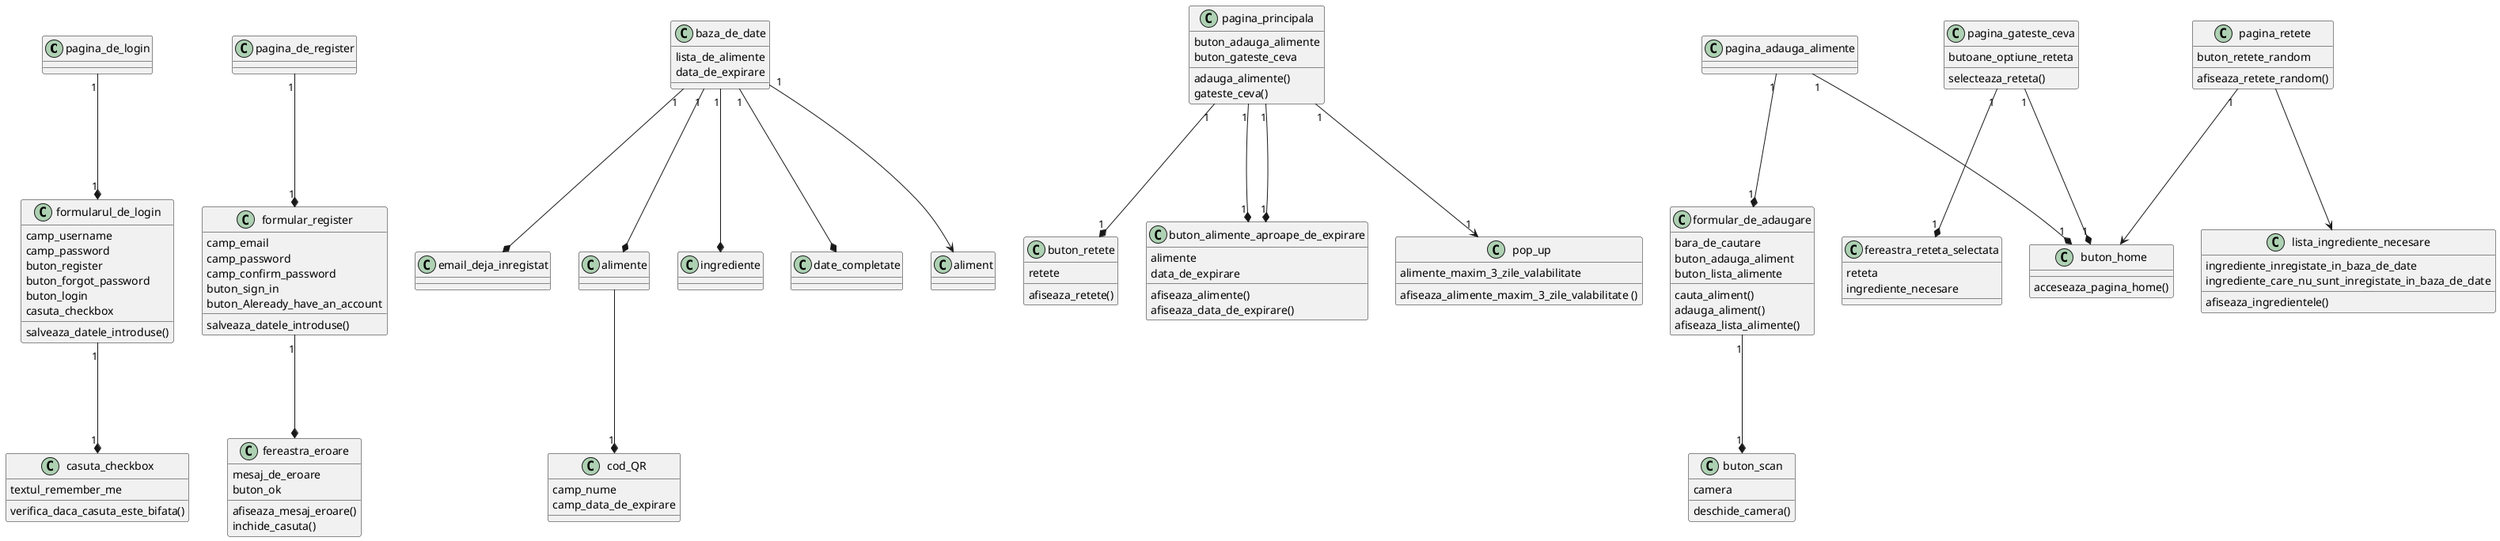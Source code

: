 @startuml
pagina_de_login "1" ---* "1" formularul_de_login
formular_register "1" ---* fereastra_eroare


formularul_de_login "1" ---* "1" casuta_checkbox
pagina_de_register "1" ---* "1" formular_register
baza_de_date "1" ---* email_deja_inregistat

pagina_principala "1" ---* "1" buton_retete
pagina_principala "1" ---* "1" buton_alimente_aproape_de_expirare
baza_de_date "1" ---* alimente
baza_de_date "1" ---* ingrediente


pagina_adauga_alimente "1" ---* "1" formular_de_adaugare
baza_de_date "1" ---* date_completate
formular_de_adaugare "1" ---* "1" buton_scan
alimente ---* "1" cod_QR
pagina_adauga_alimente "1" ---* "1" buton_home


pagina_principala "1" ---* "1" buton_alimente_aproape_de_expirare
pagina_principala "1" ---> "1" pop_up

pagina_gateste_ceva "1" ---* "1" buton_home
pagina_gateste_ceva "1" ---* "1" fereastra_reteta_selectata



baza_de_date "1" ---> aliment
pagina_retete "1" ---> buton_home
pagina_retete ---> lista_ingrediente_necesare






class pagina_de_login {}
class formularul_de_login{
camp_username
camp_password
buton_register
buton_forgot_password
buton_login
casuta_checkbox
salveaza_datele_introduse()
}

class casuta_checkbox {
textul_remember_me
verifica_daca_casuta_este_bifata()
}
class pagina_de_register {}
class formular_register {
camp_email
camp_password
camp_confirm_password
buton_sign_in
buton_Aleready_have_an_account
salveaza_datele_introduse()
}



class email_deja_inregistat {}
class baza_de_date {}
class formular_register {}
class fereastra_eroare {
mesaj_de_eroare
buton_ok
afiseaza_mesaj_eroare()
inchide_casuta()
}

class pagina_principala {
buton_adauga_alimente
buton_gateste_ceva
adauga_alimente()
gateste_ceva()

}

class alimente {}
class ingrediente {}
class buton_retete {
retete
afiseaza_retete()
}
class baza_de_date {}
class buton_alimente_aproape_de_expirare {
alimente
data_de_expirare
afiseaza_alimente()
afiseaza_data_de_expirare()
}


class pagina_adauga_alimente {}
class formular_de_adaugare {
bara_de_cautare
buton_adauga_aliment
buton_lista_alimente
cauta_aliment()
adauga_aliment()
afiseaza_lista_alimente()
}
class baza_de_date {
lista_de_alimente
data_de_expirare
}
class date_completate {}

class buton_scan {
camera
deschide_camera()
}
class cod_QR {
camp_nume
camp_data_de_expirare
}
class alimente {}
class alimente {}
class buton_home {}



class pagina_principala {}
class buton_alimente_aproape_de_expirare {}
class pop_up {
alimente_maxim_3_zile_valabilitate
afiseaza_alimente_maxim_3_zile_valabilitate ()
}


class pagina_gateste_ceva {
butoane_optiune_reteta
selecteaza_reteta()
}
class fereastra_reteta_selectata {
reteta
ingrediente_necesare
}
class buton_home {
acceseaza_pagina_home()
}


class buton_retete {}
class pagina_retete {
buton_retete_random
afiseaza_retete_random()
}
class aliment {}
class baza_de_date {}
class lista_ingrediente_necesare {
ingrediente_inregistate_in_baza_de_date
ingrediente_care_nu_sunt_inregistate_in_baza_de_date
afiseaza_ingredientele()
}
class buton_home {}


















@enduml
